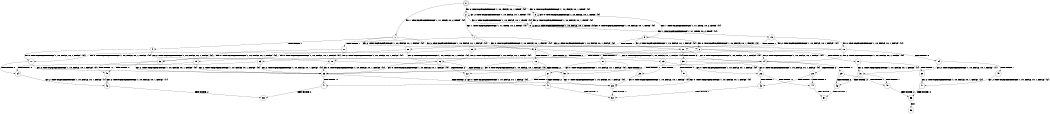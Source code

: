 digraph BCG {
size = "7, 10.5";
center = TRUE;
node [shape = circle];
0 [peripheries = 2];
0 -> 1 [label = "EX !1 !ATOMIC_EXCH_BRANCH (1, +1, TRUE, +0, 2, TRUE) !{0}"];
0 -> 2 [label = "EX !2 !ATOMIC_EXCH_BRANCH (1, +0, FALSE, +0, 1, TRUE) !{0}"];
0 -> 3 [label = "EX !0 !ATOMIC_EXCH_BRANCH (1, +0, FALSE, +0, 1, TRUE) !{0}"];
1 -> 4 [label = "TERMINATE !1"];
1 -> 5 [label = "EX !2 !ATOMIC_EXCH_BRANCH (1, +0, FALSE, +0, 1, FALSE) !{0}"];
1 -> 6 [label = "EX !0 !ATOMIC_EXCH_BRANCH (1, +0, FALSE, +0, 1, FALSE) !{0}"];
2 -> 7 [label = "EX !1 !ATOMIC_EXCH_BRANCH (1, +1, TRUE, +0, 2, TRUE) !{0}"];
2 -> 8 [label = "EX !0 !ATOMIC_EXCH_BRANCH (1, +0, FALSE, +0, 1, TRUE) !{0}"];
2 -> 2 [label = "EX !2 !ATOMIC_EXCH_BRANCH (1, +0, FALSE, +0, 1, TRUE) !{0}"];
3 -> 9 [label = "EX !1 !ATOMIC_EXCH_BRANCH (1, +1, TRUE, +0, 2, TRUE) !{0}"];
3 -> 8 [label = "EX !2 !ATOMIC_EXCH_BRANCH (1, +0, FALSE, +0, 1, TRUE) !{0}"];
3 -> 3 [label = "EX !0 !ATOMIC_EXCH_BRANCH (1, +0, FALSE, +0, 1, TRUE) !{0}"];
4 -> 10 [label = "EX !2 !ATOMIC_EXCH_BRANCH (1, +0, FALSE, +0, 1, FALSE) !{0}"];
4 -> 11 [label = "EX !0 !ATOMIC_EXCH_BRANCH (1, +0, FALSE, +0, 1, FALSE) !{0}"];
5 -> 12 [label = "TERMINATE !1"];
5 -> 13 [label = "TERMINATE !2"];
5 -> 14 [label = "EX !0 !ATOMIC_EXCH_BRANCH (1, +0, FALSE, +0, 1, FALSE) !{0}"];
6 -> 15 [label = "TERMINATE !1"];
6 -> 16 [label = "TERMINATE !0"];
6 -> 14 [label = "EX !2 !ATOMIC_EXCH_BRANCH (1, +0, FALSE, +0, 1, FALSE) !{0}"];
7 -> 17 [label = "TERMINATE !1"];
7 -> 18 [label = "EX !0 !ATOMIC_EXCH_BRANCH (1, +0, FALSE, +0, 1, FALSE) !{0}"];
7 -> 5 [label = "EX !2 !ATOMIC_EXCH_BRANCH (1, +0, FALSE, +0, 1, FALSE) !{0}"];
8 -> 19 [label = "EX !1 !ATOMIC_EXCH_BRANCH (1, +1, TRUE, +0, 2, TRUE) !{0}"];
8 -> 8 [label = "EX !2 !ATOMIC_EXCH_BRANCH (1, +0, FALSE, +0, 1, TRUE) !{0}"];
8 -> 8 [label = "EX !0 !ATOMIC_EXCH_BRANCH (1, +0, FALSE, +0, 1, TRUE) !{0}"];
9 -> 20 [label = "TERMINATE !1"];
9 -> 21 [label = "EX !2 !ATOMIC_EXCH_BRANCH (1, +0, FALSE, +0, 1, FALSE) !{0}"];
9 -> 6 [label = "EX !0 !ATOMIC_EXCH_BRANCH (1, +0, FALSE, +0, 1, FALSE) !{0}"];
10 -> 22 [label = "TERMINATE !2"];
10 -> 23 [label = "EX !0 !ATOMIC_EXCH_BRANCH (1, +0, FALSE, +0, 1, FALSE) !{0}"];
11 -> 24 [label = "TERMINATE !0"];
11 -> 23 [label = "EX !2 !ATOMIC_EXCH_BRANCH (1, +0, FALSE, +0, 1, FALSE) !{0}"];
12 -> 22 [label = "TERMINATE !2"];
12 -> 23 [label = "EX !0 !ATOMIC_EXCH_BRANCH (1, +0, FALSE, +0, 1, FALSE) !{0}"];
13 -> 25 [label = "TERMINATE !1"];
13 -> 26 [label = "EX !0 !ATOMIC_EXCH_BRANCH (1, +0, FALSE, +0, 1, FALSE) !{0}"];
14 -> 27 [label = "TERMINATE !1"];
14 -> 28 [label = "TERMINATE !2"];
14 -> 29 [label = "TERMINATE !0"];
15 -> 24 [label = "TERMINATE !0"];
15 -> 23 [label = "EX !2 !ATOMIC_EXCH_BRANCH (1, +0, FALSE, +0, 1, FALSE) !{0}"];
16 -> 30 [label = "TERMINATE !1"];
16 -> 31 [label = "EX !2 !ATOMIC_EXCH_BRANCH (1, +0, FALSE, +0, 1, FALSE) !{1}"];
17 -> 32 [label = "EX !0 !ATOMIC_EXCH_BRANCH (1, +0, FALSE, +0, 1, FALSE) !{0}"];
17 -> 10 [label = "EX !2 !ATOMIC_EXCH_BRANCH (1, +0, FALSE, +0, 1, FALSE) !{0}"];
18 -> 33 [label = "TERMINATE !1"];
18 -> 34 [label = "TERMINATE !0"];
18 -> 14 [label = "EX !2 !ATOMIC_EXCH_BRANCH (1, +0, FALSE, +0, 1, FALSE) !{0}"];
19 -> 35 [label = "TERMINATE !1"];
19 -> 21 [label = "EX !2 !ATOMIC_EXCH_BRANCH (1, +0, FALSE, +0, 1, FALSE) !{0}"];
19 -> 18 [label = "EX !0 !ATOMIC_EXCH_BRANCH (1, +0, FALSE, +0, 1, FALSE) !{0}"];
20 -> 36 [label = "EX !2 !ATOMIC_EXCH_BRANCH (1, +0, FALSE, +0, 1, FALSE) !{0}"];
20 -> 11 [label = "EX !0 !ATOMIC_EXCH_BRANCH (1, +0, FALSE, +0, 1, FALSE) !{0}"];
21 -> 37 [label = "TERMINATE !1"];
21 -> 38 [label = "TERMINATE !2"];
21 -> 14 [label = "EX !0 !ATOMIC_EXCH_BRANCH (1, +0, FALSE, +0, 1, FALSE) !{0}"];
22 -> 39 [label = "EX !0 !ATOMIC_EXCH_BRANCH (1, +0, FALSE, +0, 1, FALSE) !{0}"];
23 -> 40 [label = "TERMINATE !2"];
23 -> 41 [label = "TERMINATE !0"];
24 -> 42 [label = "EX !2 !ATOMIC_EXCH_BRANCH (1, +0, FALSE, +0, 1, FALSE) !{1}"];
25 -> 39 [label = "EX !0 !ATOMIC_EXCH_BRANCH (1, +0, FALSE, +0, 1, FALSE) !{0}"];
26 -> 43 [label = "TERMINATE !1"];
26 -> 44 [label = "TERMINATE !0"];
27 -> 40 [label = "TERMINATE !2"];
27 -> 41 [label = "TERMINATE !0"];
28 -> 43 [label = "TERMINATE !1"];
28 -> 44 [label = "TERMINATE !0"];
29 -> 45 [label = "TERMINATE !1"];
29 -> 46 [label = "TERMINATE !2"];
30 -> 47 [label = "EX !2 !ATOMIC_EXCH_BRANCH (1, +0, FALSE, +0, 1, FALSE) !{2}"];
31 -> 45 [label = "TERMINATE !1"];
31 -> 46 [label = "TERMINATE !2"];
32 -> 48 [label = "TERMINATE !0"];
32 -> 23 [label = "EX !2 !ATOMIC_EXCH_BRANCH (1, +0, FALSE, +0, 1, FALSE) !{0}"];
33 -> 48 [label = "TERMINATE !0"];
33 -> 23 [label = "EX !2 !ATOMIC_EXCH_BRANCH (1, +0, FALSE, +0, 1, FALSE) !{0}"];
34 -> 49 [label = "TERMINATE !1"];
34 -> 31 [label = "EX !2 !ATOMIC_EXCH_BRANCH (1, +0, FALSE, +0, 1, FALSE) !{1}"];
35 -> 36 [label = "EX !2 !ATOMIC_EXCH_BRANCH (1, +0, FALSE, +0, 1, FALSE) !{0}"];
35 -> 32 [label = "EX !0 !ATOMIC_EXCH_BRANCH (1, +0, FALSE, +0, 1, FALSE) !{0}"];
36 -> 50 [label = "TERMINATE !2"];
36 -> 23 [label = "EX !0 !ATOMIC_EXCH_BRANCH (1, +0, FALSE, +0, 1, FALSE) !{0}"];
37 -> 50 [label = "TERMINATE !2"];
37 -> 23 [label = "EX !0 !ATOMIC_EXCH_BRANCH (1, +0, FALSE, +0, 1, FALSE) !{0}"];
38 -> 51 [label = "TERMINATE !1"];
38 -> 26 [label = "EX !0 !ATOMIC_EXCH_BRANCH (1, +0, FALSE, +0, 1, FALSE) !{0}"];
39 -> 52 [label = "TERMINATE !0"];
40 -> 52 [label = "TERMINATE !0"];
41 -> 53 [label = "TERMINATE !2"];
42 -> 53 [label = "TERMINATE !2"];
43 -> 52 [label = "TERMINATE !0"];
44 -> 54 [label = "TERMINATE !1"];
45 -> 55 [label = "TERMINATE !2"];
46 -> 54 [label = "TERMINATE !1"];
47 -> 55 [label = "TERMINATE !2"];
48 -> 42 [label = "EX !2 !ATOMIC_EXCH_BRANCH (1, +0, FALSE, +0, 1, FALSE) !{1}"];
49 -> 47 [label = "EX !2 !ATOMIC_EXCH_BRANCH (1, +0, FALSE, +0, 1, FALSE) !{2}"];
50 -> 39 [label = "EX !0 !ATOMIC_EXCH_BRANCH (1, +0, FALSE, +0, 1, FALSE) !{0}"];
51 -> 39 [label = "EX !0 !ATOMIC_EXCH_BRANCH (1, +0, FALSE, +0, 1, FALSE) !{0}"];
55 -> 56 [label = "exit"];
}
